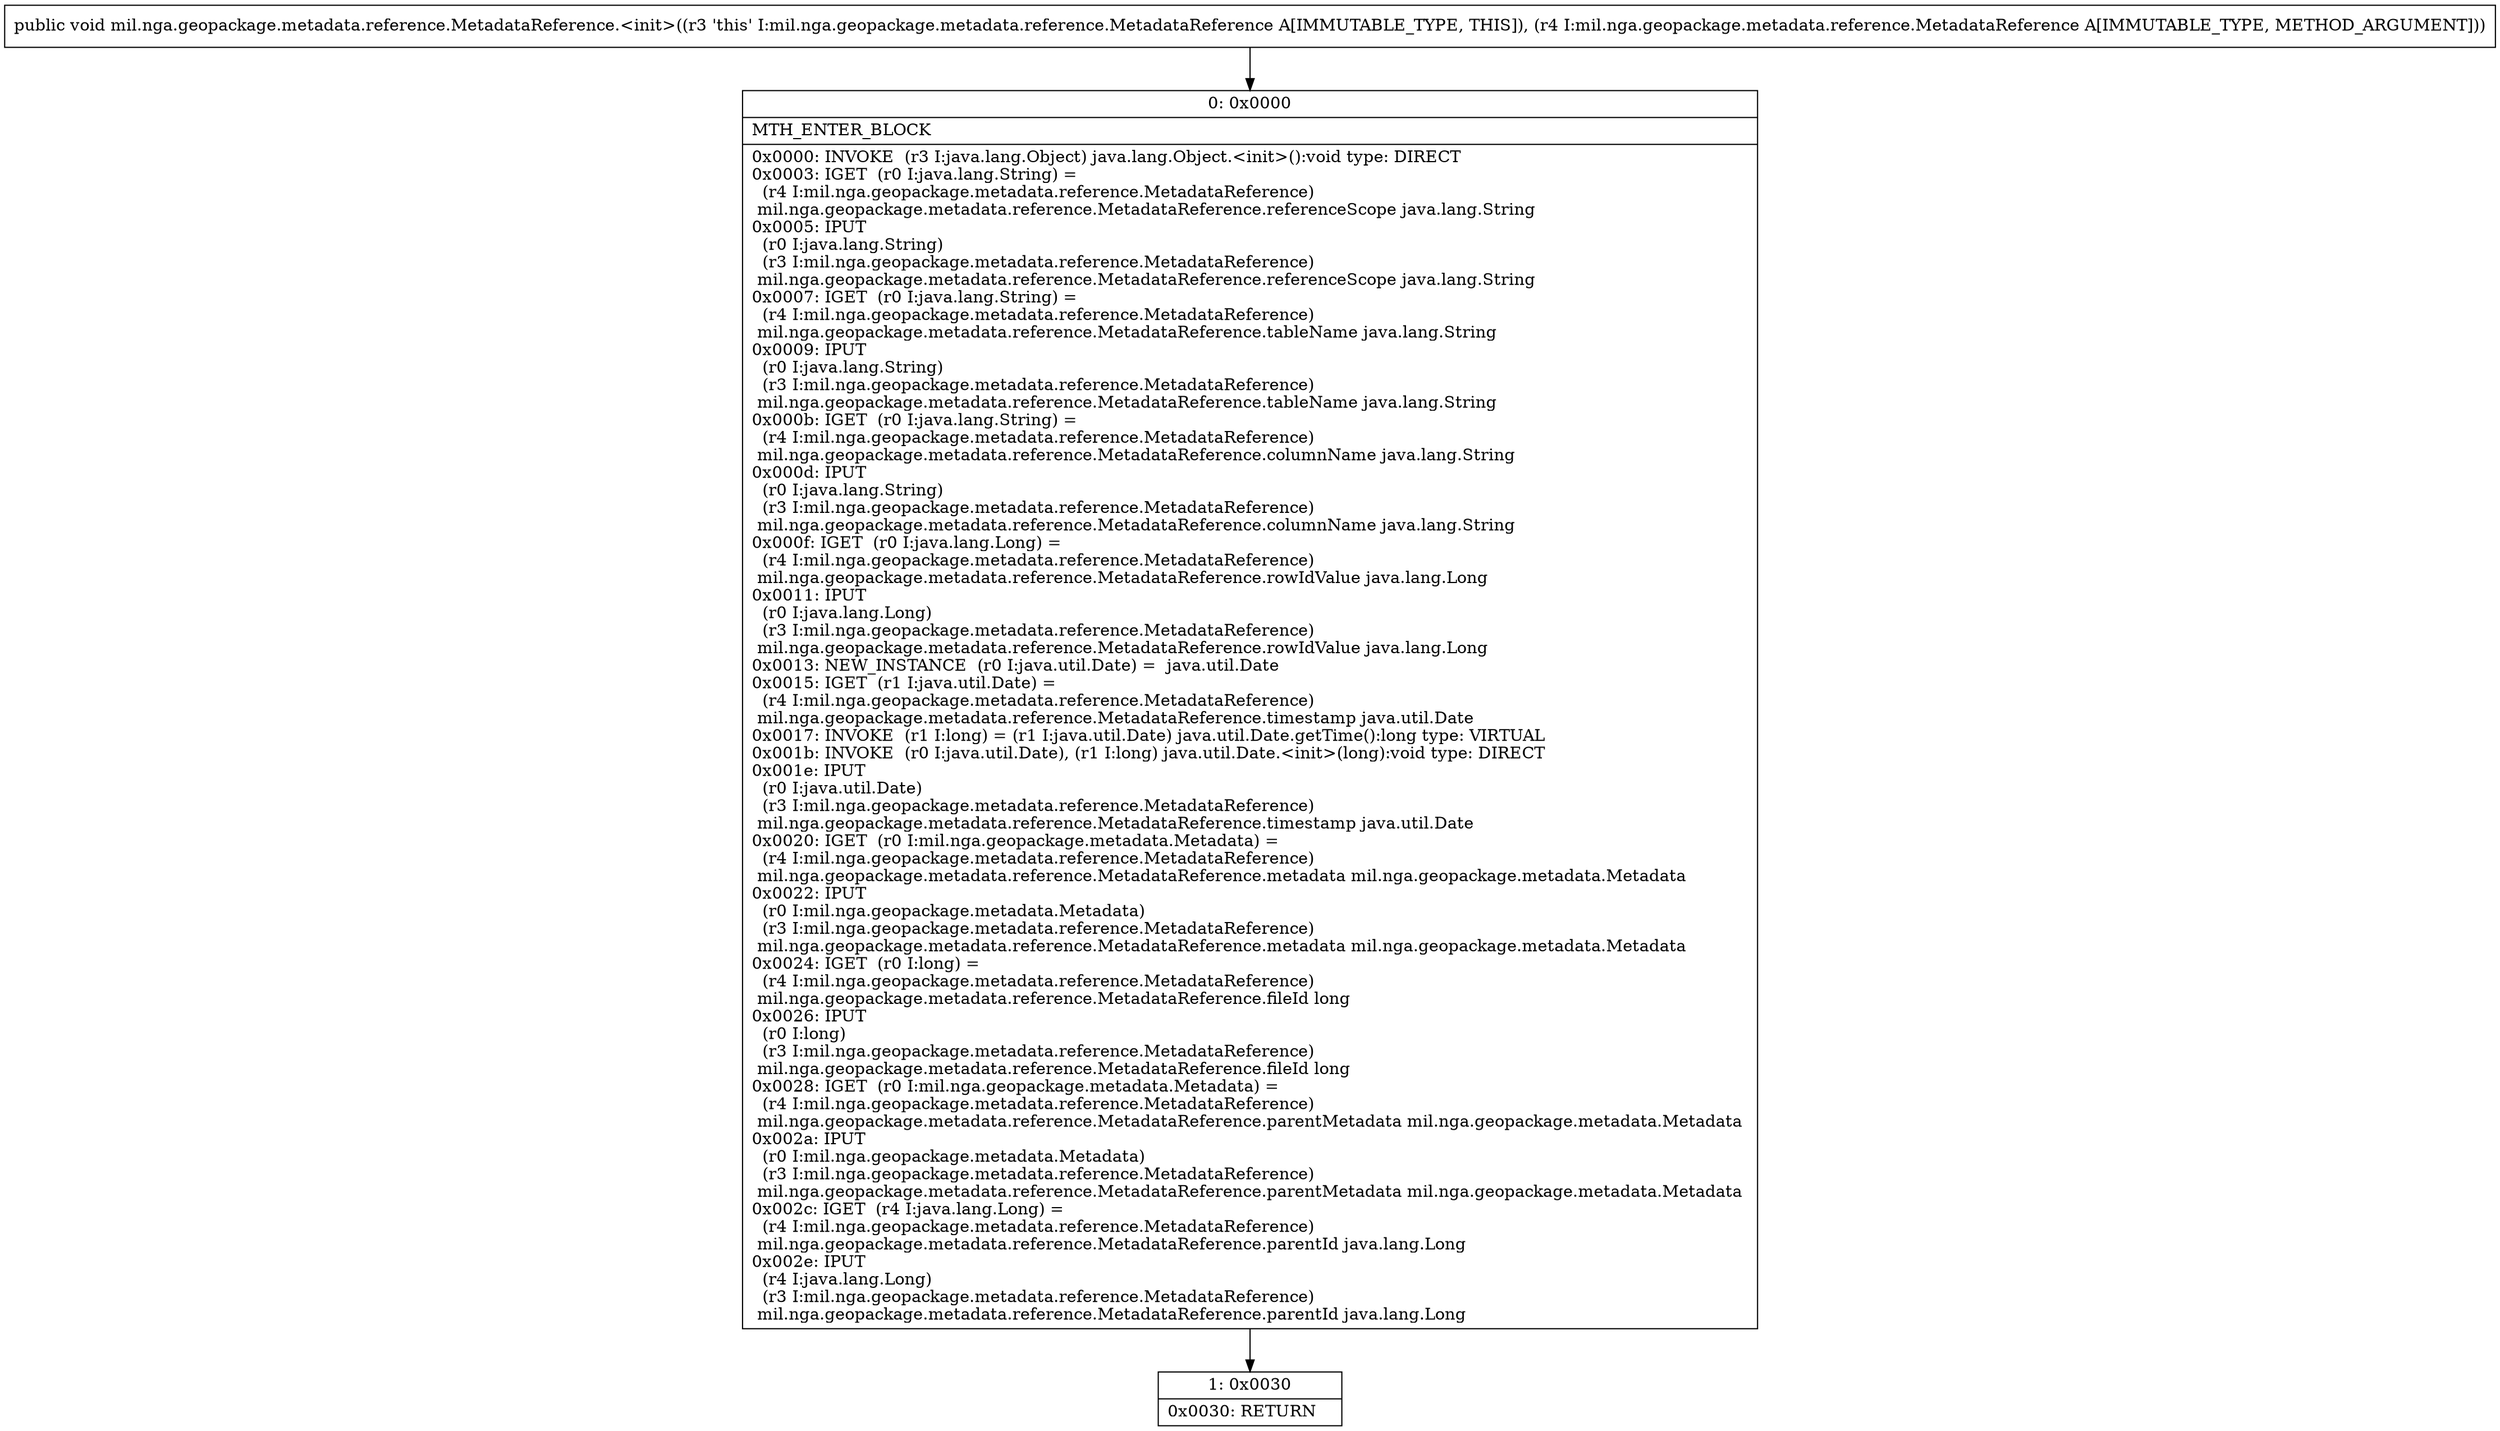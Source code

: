 digraph "CFG formil.nga.geopackage.metadata.reference.MetadataReference.\<init\>(Lmil\/nga\/geopackage\/metadata\/reference\/MetadataReference;)V" {
Node_0 [shape=record,label="{0\:\ 0x0000|MTH_ENTER_BLOCK\l|0x0000: INVOKE  (r3 I:java.lang.Object) java.lang.Object.\<init\>():void type: DIRECT \l0x0003: IGET  (r0 I:java.lang.String) = \l  (r4 I:mil.nga.geopackage.metadata.reference.MetadataReference)\l mil.nga.geopackage.metadata.reference.MetadataReference.referenceScope java.lang.String \l0x0005: IPUT  \l  (r0 I:java.lang.String)\l  (r3 I:mil.nga.geopackage.metadata.reference.MetadataReference)\l mil.nga.geopackage.metadata.reference.MetadataReference.referenceScope java.lang.String \l0x0007: IGET  (r0 I:java.lang.String) = \l  (r4 I:mil.nga.geopackage.metadata.reference.MetadataReference)\l mil.nga.geopackage.metadata.reference.MetadataReference.tableName java.lang.String \l0x0009: IPUT  \l  (r0 I:java.lang.String)\l  (r3 I:mil.nga.geopackage.metadata.reference.MetadataReference)\l mil.nga.geopackage.metadata.reference.MetadataReference.tableName java.lang.String \l0x000b: IGET  (r0 I:java.lang.String) = \l  (r4 I:mil.nga.geopackage.metadata.reference.MetadataReference)\l mil.nga.geopackage.metadata.reference.MetadataReference.columnName java.lang.String \l0x000d: IPUT  \l  (r0 I:java.lang.String)\l  (r3 I:mil.nga.geopackage.metadata.reference.MetadataReference)\l mil.nga.geopackage.metadata.reference.MetadataReference.columnName java.lang.String \l0x000f: IGET  (r0 I:java.lang.Long) = \l  (r4 I:mil.nga.geopackage.metadata.reference.MetadataReference)\l mil.nga.geopackage.metadata.reference.MetadataReference.rowIdValue java.lang.Long \l0x0011: IPUT  \l  (r0 I:java.lang.Long)\l  (r3 I:mil.nga.geopackage.metadata.reference.MetadataReference)\l mil.nga.geopackage.metadata.reference.MetadataReference.rowIdValue java.lang.Long \l0x0013: NEW_INSTANCE  (r0 I:java.util.Date) =  java.util.Date \l0x0015: IGET  (r1 I:java.util.Date) = \l  (r4 I:mil.nga.geopackage.metadata.reference.MetadataReference)\l mil.nga.geopackage.metadata.reference.MetadataReference.timestamp java.util.Date \l0x0017: INVOKE  (r1 I:long) = (r1 I:java.util.Date) java.util.Date.getTime():long type: VIRTUAL \l0x001b: INVOKE  (r0 I:java.util.Date), (r1 I:long) java.util.Date.\<init\>(long):void type: DIRECT \l0x001e: IPUT  \l  (r0 I:java.util.Date)\l  (r3 I:mil.nga.geopackage.metadata.reference.MetadataReference)\l mil.nga.geopackage.metadata.reference.MetadataReference.timestamp java.util.Date \l0x0020: IGET  (r0 I:mil.nga.geopackage.metadata.Metadata) = \l  (r4 I:mil.nga.geopackage.metadata.reference.MetadataReference)\l mil.nga.geopackage.metadata.reference.MetadataReference.metadata mil.nga.geopackage.metadata.Metadata \l0x0022: IPUT  \l  (r0 I:mil.nga.geopackage.metadata.Metadata)\l  (r3 I:mil.nga.geopackage.metadata.reference.MetadataReference)\l mil.nga.geopackage.metadata.reference.MetadataReference.metadata mil.nga.geopackage.metadata.Metadata \l0x0024: IGET  (r0 I:long) = \l  (r4 I:mil.nga.geopackage.metadata.reference.MetadataReference)\l mil.nga.geopackage.metadata.reference.MetadataReference.fileId long \l0x0026: IPUT  \l  (r0 I:long)\l  (r3 I:mil.nga.geopackage.metadata.reference.MetadataReference)\l mil.nga.geopackage.metadata.reference.MetadataReference.fileId long \l0x0028: IGET  (r0 I:mil.nga.geopackage.metadata.Metadata) = \l  (r4 I:mil.nga.geopackage.metadata.reference.MetadataReference)\l mil.nga.geopackage.metadata.reference.MetadataReference.parentMetadata mil.nga.geopackage.metadata.Metadata \l0x002a: IPUT  \l  (r0 I:mil.nga.geopackage.metadata.Metadata)\l  (r3 I:mil.nga.geopackage.metadata.reference.MetadataReference)\l mil.nga.geopackage.metadata.reference.MetadataReference.parentMetadata mil.nga.geopackage.metadata.Metadata \l0x002c: IGET  (r4 I:java.lang.Long) = \l  (r4 I:mil.nga.geopackage.metadata.reference.MetadataReference)\l mil.nga.geopackage.metadata.reference.MetadataReference.parentId java.lang.Long \l0x002e: IPUT  \l  (r4 I:java.lang.Long)\l  (r3 I:mil.nga.geopackage.metadata.reference.MetadataReference)\l mil.nga.geopackage.metadata.reference.MetadataReference.parentId java.lang.Long \l}"];
Node_1 [shape=record,label="{1\:\ 0x0030|0x0030: RETURN   \l}"];
MethodNode[shape=record,label="{public void mil.nga.geopackage.metadata.reference.MetadataReference.\<init\>((r3 'this' I:mil.nga.geopackage.metadata.reference.MetadataReference A[IMMUTABLE_TYPE, THIS]), (r4 I:mil.nga.geopackage.metadata.reference.MetadataReference A[IMMUTABLE_TYPE, METHOD_ARGUMENT])) }"];
MethodNode -> Node_0;
Node_0 -> Node_1;
}

